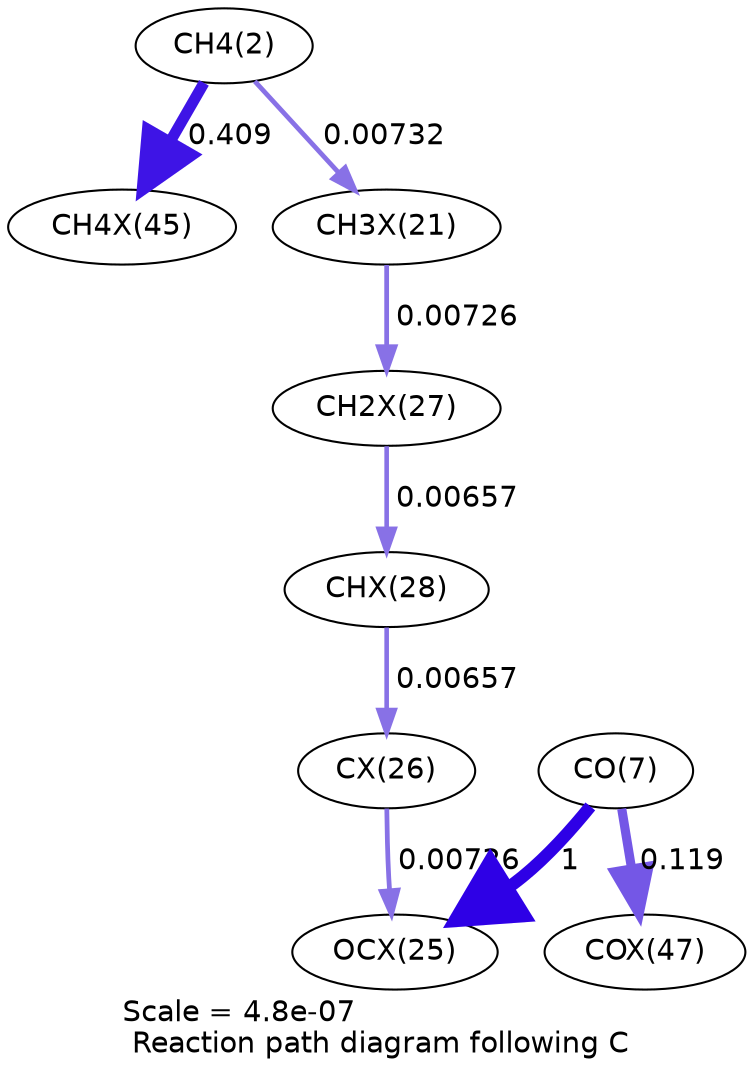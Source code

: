 digraph reaction_paths {
center=1;
s4 -> s32[fontname="Helvetica", penwidth=5.32, arrowsize=2.66, color="0.7, 0.909, 0.9"
, label=" 0.409"];
s4 -> s24[fontname="Helvetica", penwidth=2.29, arrowsize=1.14, color="0.7, 0.507, 0.9"
, label=" 0.00732"];
s24 -> s30[fontname="Helvetica", penwidth=2.28, arrowsize=1.14, color="0.7, 0.507, 0.9"
, label=" 0.00726"];
s30 -> s31[fontname="Helvetica", penwidth=2.21, arrowsize=1.1, color="0.7, 0.507, 0.9"
, label=" 0.00657"];
s31 -> s29[fontname="Helvetica", penwidth=2.21, arrowsize=1.1, color="0.7, 0.507, 0.9"
, label=" 0.00657"];
s29 -> s28[fontname="Helvetica", penwidth=2.28, arrowsize=1.14, color="0.7, 0.507, 0.9"
, label=" 0.00726"];
s9 -> s28[fontname="Helvetica", penwidth=6, arrowsize=3, color="0.7, 1.5, 0.9"
, label=" 1"];
s9 -> s34[fontname="Helvetica", penwidth=4.4, arrowsize=2.2, color="0.7, 0.619, 0.9"
, label=" 0.119"];
s4 [ fontname="Helvetica", label="CH4(2)"];
s9 [ fontname="Helvetica", label="CO(7)"];
s24 [ fontname="Helvetica", label="CH3X(21)"];
s28 [ fontname="Helvetica", label="OCX(25)"];
s29 [ fontname="Helvetica", label="CX(26)"];
s30 [ fontname="Helvetica", label="CH2X(27)"];
s31 [ fontname="Helvetica", label="CHX(28)"];
s32 [ fontname="Helvetica", label="CH4X(45)"];
s34 [ fontname="Helvetica", label="COX(47)"];
 label = "Scale = 4.8e-07\l Reaction path diagram following C";
 fontname = "Helvetica";
}
